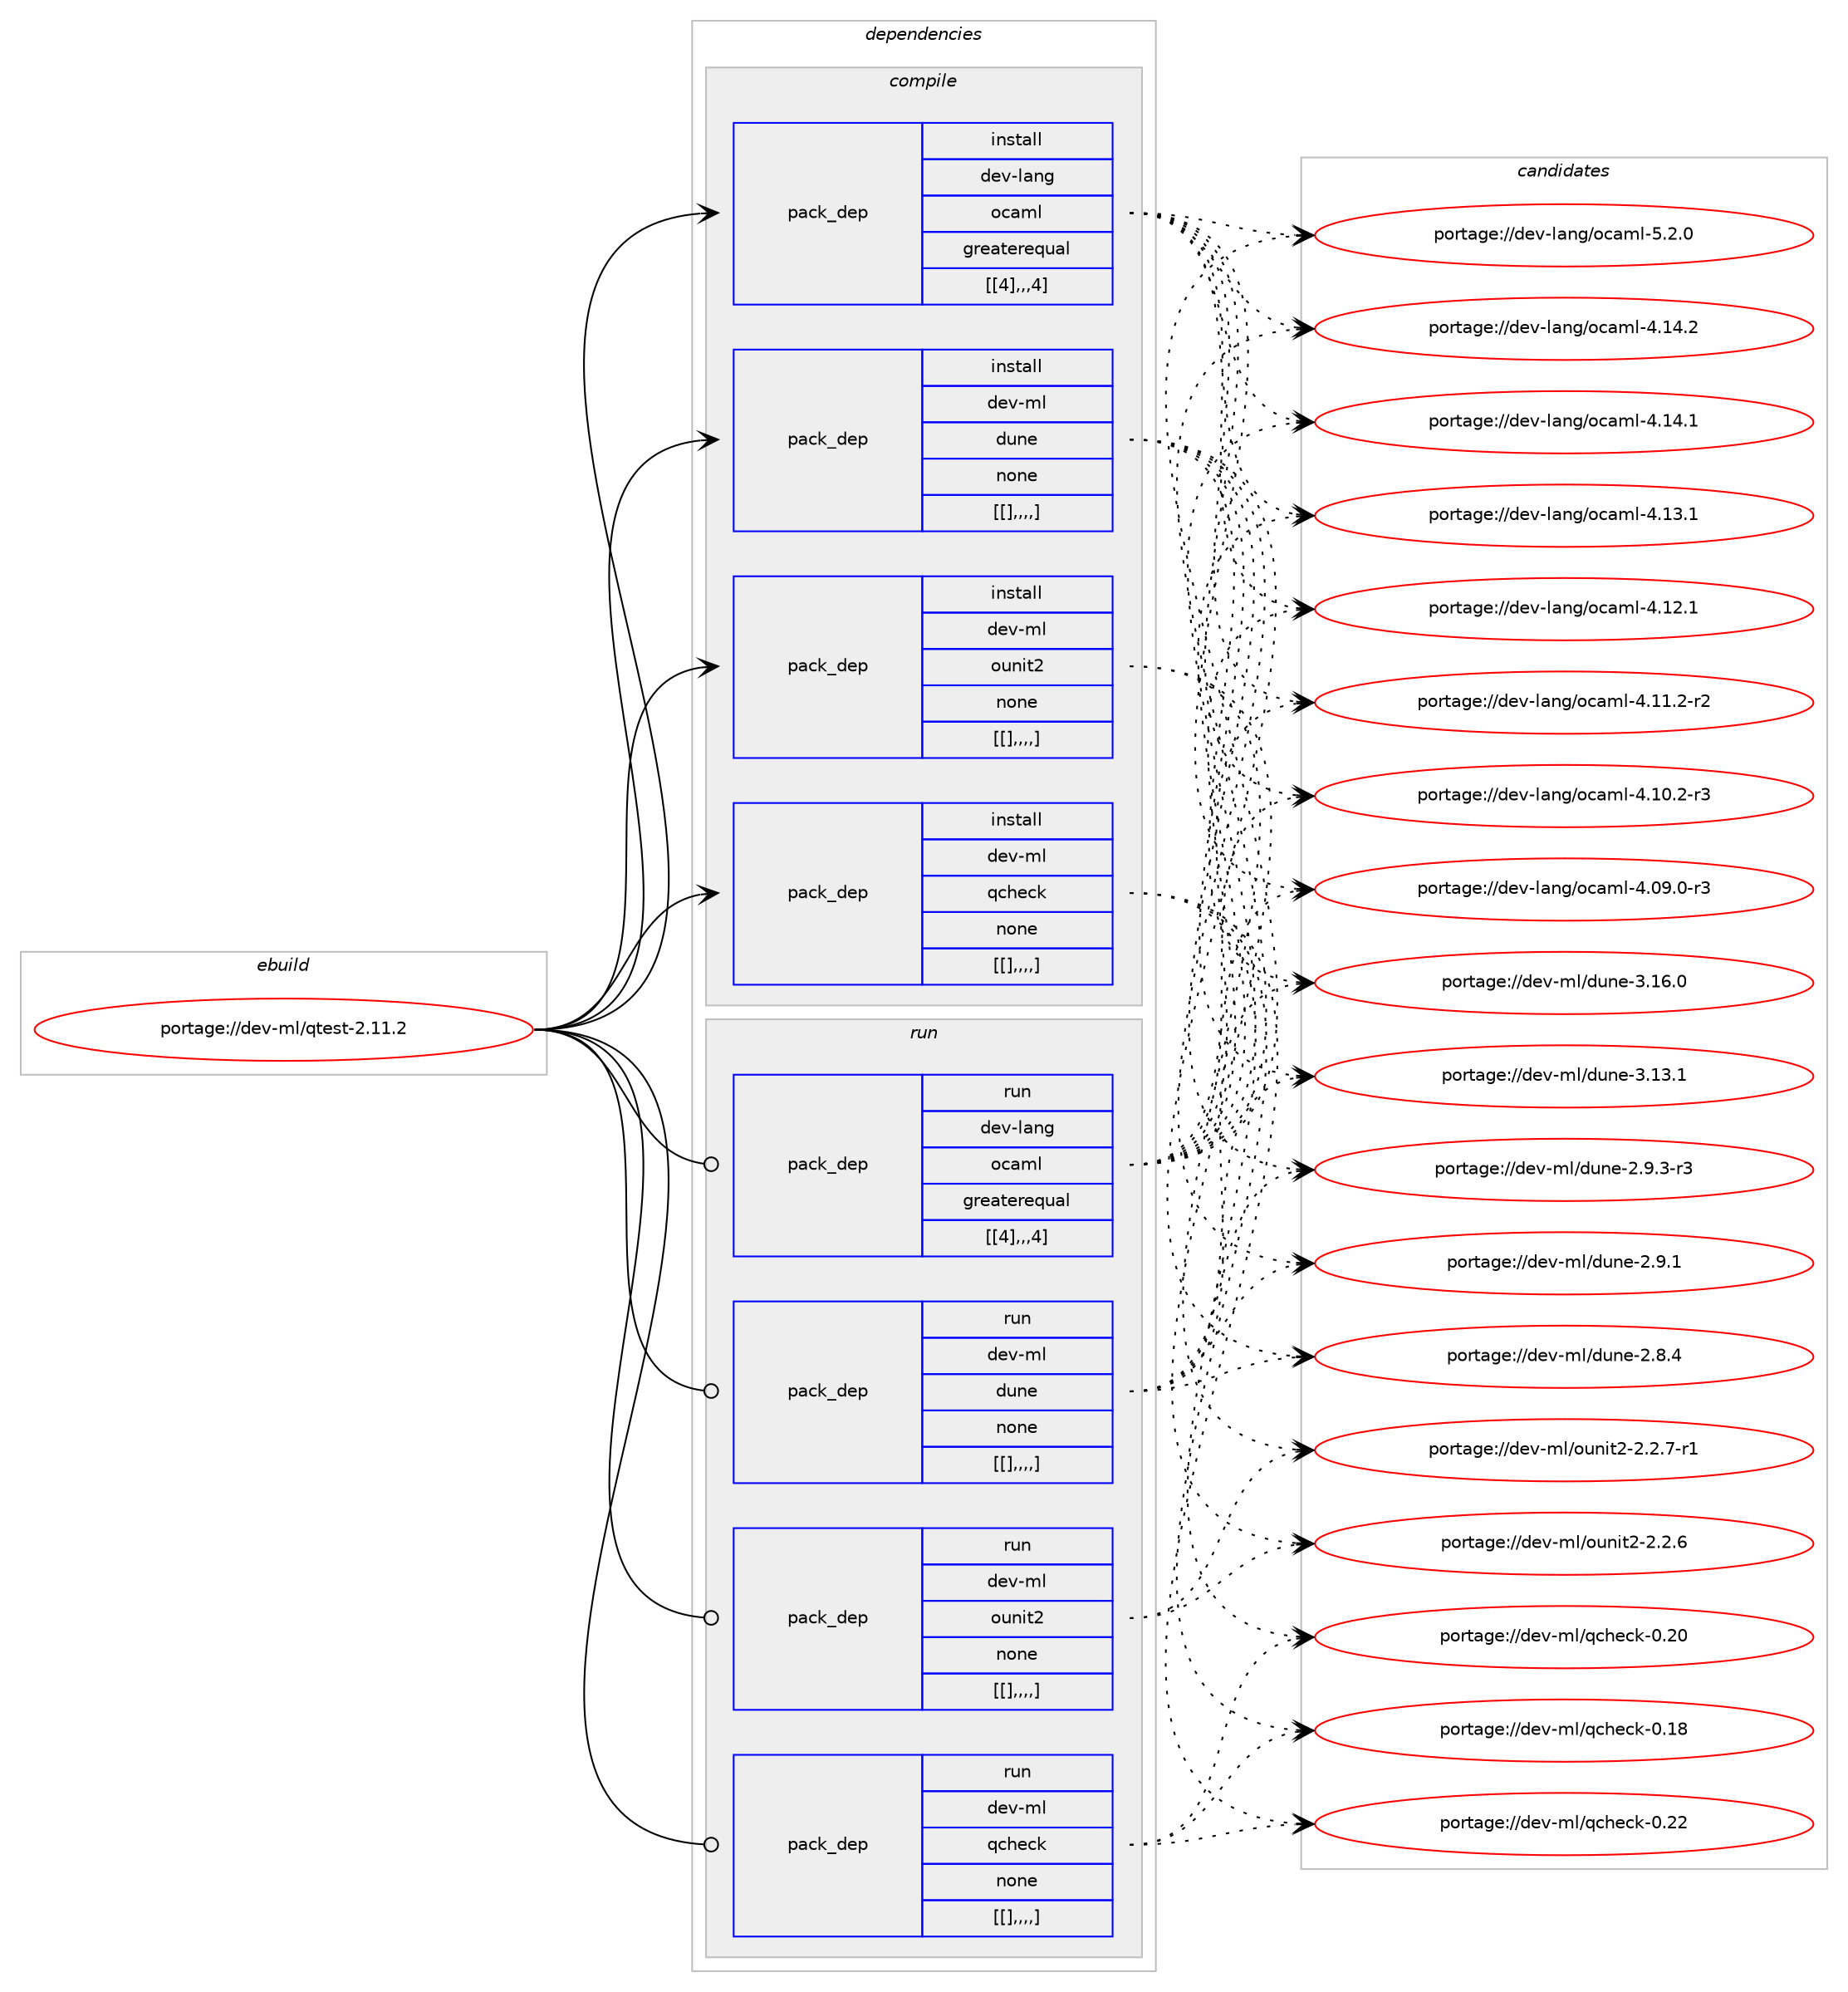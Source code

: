 digraph prolog {

# *************
# Graph options
# *************

newrank=true;
concentrate=true;
compound=true;
graph [rankdir=LR,fontname=Helvetica,fontsize=10,ranksep=1.5];#, ranksep=2.5, nodesep=0.2];
edge  [arrowhead=vee];
node  [fontname=Helvetica,fontsize=10];

# **********
# The ebuild
# **********

subgraph cluster_leftcol {
color=gray;
label=<<i>ebuild</i>>;
id [label="portage://dev-ml/qtest-2.11.2", color=red, width=4, href="../dev-ml/qtest-2.11.2.svg"];
}

# ****************
# The dependencies
# ****************

subgraph cluster_midcol {
color=gray;
label=<<i>dependencies</i>>;
subgraph cluster_compile {
fillcolor="#eeeeee";
style=filled;
label=<<i>compile</i>>;
subgraph pack93965 {
dependency125428 [label=<<TABLE BORDER="0" CELLBORDER="1" CELLSPACING="0" CELLPADDING="4" WIDTH="220"><TR><TD ROWSPAN="6" CELLPADDING="30">pack_dep</TD></TR><TR><TD WIDTH="110">install</TD></TR><TR><TD>dev-lang</TD></TR><TR><TD>ocaml</TD></TR><TR><TD>greaterequal</TD></TR><TR><TD>[[4],,,4]</TD></TR></TABLE>>, shape=none, color=blue];
}
id:e -> dependency125428:w [weight=20,style="solid",arrowhead="vee"];
subgraph pack93966 {
dependency125429 [label=<<TABLE BORDER="0" CELLBORDER="1" CELLSPACING="0" CELLPADDING="4" WIDTH="220"><TR><TD ROWSPAN="6" CELLPADDING="30">pack_dep</TD></TR><TR><TD WIDTH="110">install</TD></TR><TR><TD>dev-ml</TD></TR><TR><TD>dune</TD></TR><TR><TD>none</TD></TR><TR><TD>[[],,,,]</TD></TR></TABLE>>, shape=none, color=blue];
}
id:e -> dependency125429:w [weight=20,style="solid",arrowhead="vee"];
subgraph pack93967 {
dependency125430 [label=<<TABLE BORDER="0" CELLBORDER="1" CELLSPACING="0" CELLPADDING="4" WIDTH="220"><TR><TD ROWSPAN="6" CELLPADDING="30">pack_dep</TD></TR><TR><TD WIDTH="110">install</TD></TR><TR><TD>dev-ml</TD></TR><TR><TD>ounit2</TD></TR><TR><TD>none</TD></TR><TR><TD>[[],,,,]</TD></TR></TABLE>>, shape=none, color=blue];
}
id:e -> dependency125430:w [weight=20,style="solid",arrowhead="vee"];
subgraph pack93968 {
dependency125431 [label=<<TABLE BORDER="0" CELLBORDER="1" CELLSPACING="0" CELLPADDING="4" WIDTH="220"><TR><TD ROWSPAN="6" CELLPADDING="30">pack_dep</TD></TR><TR><TD WIDTH="110">install</TD></TR><TR><TD>dev-ml</TD></TR><TR><TD>qcheck</TD></TR><TR><TD>none</TD></TR><TR><TD>[[],,,,]</TD></TR></TABLE>>, shape=none, color=blue];
}
id:e -> dependency125431:w [weight=20,style="solid",arrowhead="vee"];
}
subgraph cluster_compileandrun {
fillcolor="#eeeeee";
style=filled;
label=<<i>compile and run</i>>;
}
subgraph cluster_run {
fillcolor="#eeeeee";
style=filled;
label=<<i>run</i>>;
subgraph pack93969 {
dependency125432 [label=<<TABLE BORDER="0" CELLBORDER="1" CELLSPACING="0" CELLPADDING="4" WIDTH="220"><TR><TD ROWSPAN="6" CELLPADDING="30">pack_dep</TD></TR><TR><TD WIDTH="110">run</TD></TR><TR><TD>dev-lang</TD></TR><TR><TD>ocaml</TD></TR><TR><TD>greaterequal</TD></TR><TR><TD>[[4],,,4]</TD></TR></TABLE>>, shape=none, color=blue];
}
id:e -> dependency125432:w [weight=20,style="solid",arrowhead="odot"];
subgraph pack93970 {
dependency125433 [label=<<TABLE BORDER="0" CELLBORDER="1" CELLSPACING="0" CELLPADDING="4" WIDTH="220"><TR><TD ROWSPAN="6" CELLPADDING="30">pack_dep</TD></TR><TR><TD WIDTH="110">run</TD></TR><TR><TD>dev-ml</TD></TR><TR><TD>dune</TD></TR><TR><TD>none</TD></TR><TR><TD>[[],,,,]</TD></TR></TABLE>>, shape=none, color=blue];
}
id:e -> dependency125433:w [weight=20,style="solid",arrowhead="odot"];
subgraph pack93971 {
dependency125434 [label=<<TABLE BORDER="0" CELLBORDER="1" CELLSPACING="0" CELLPADDING="4" WIDTH="220"><TR><TD ROWSPAN="6" CELLPADDING="30">pack_dep</TD></TR><TR><TD WIDTH="110">run</TD></TR><TR><TD>dev-ml</TD></TR><TR><TD>ounit2</TD></TR><TR><TD>none</TD></TR><TR><TD>[[],,,,]</TD></TR></TABLE>>, shape=none, color=blue];
}
id:e -> dependency125434:w [weight=20,style="solid",arrowhead="odot"];
subgraph pack93972 {
dependency125435 [label=<<TABLE BORDER="0" CELLBORDER="1" CELLSPACING="0" CELLPADDING="4" WIDTH="220"><TR><TD ROWSPAN="6" CELLPADDING="30">pack_dep</TD></TR><TR><TD WIDTH="110">run</TD></TR><TR><TD>dev-ml</TD></TR><TR><TD>qcheck</TD></TR><TR><TD>none</TD></TR><TR><TD>[[],,,,]</TD></TR></TABLE>>, shape=none, color=blue];
}
id:e -> dependency125435:w [weight=20,style="solid",arrowhead="odot"];
}
}

# **************
# The candidates
# **************

subgraph cluster_choices {
rank=same;
color=gray;
label=<<i>candidates</i>>;

subgraph choice93965 {
color=black;
nodesep=1;
choice1001011184510897110103471119997109108455346504648 [label="portage://dev-lang/ocaml-5.2.0", color=red, width=4,href="../dev-lang/ocaml-5.2.0.svg"];
choice100101118451089711010347111999710910845524649524650 [label="portage://dev-lang/ocaml-4.14.2", color=red, width=4,href="../dev-lang/ocaml-4.14.2.svg"];
choice100101118451089711010347111999710910845524649524649 [label="portage://dev-lang/ocaml-4.14.1", color=red, width=4,href="../dev-lang/ocaml-4.14.1.svg"];
choice100101118451089711010347111999710910845524649514649 [label="portage://dev-lang/ocaml-4.13.1", color=red, width=4,href="../dev-lang/ocaml-4.13.1.svg"];
choice100101118451089711010347111999710910845524649504649 [label="portage://dev-lang/ocaml-4.12.1", color=red, width=4,href="../dev-lang/ocaml-4.12.1.svg"];
choice1001011184510897110103471119997109108455246494946504511450 [label="portage://dev-lang/ocaml-4.11.2-r2", color=red, width=4,href="../dev-lang/ocaml-4.11.2-r2.svg"];
choice1001011184510897110103471119997109108455246494846504511451 [label="portage://dev-lang/ocaml-4.10.2-r3", color=red, width=4,href="../dev-lang/ocaml-4.10.2-r3.svg"];
choice1001011184510897110103471119997109108455246485746484511451 [label="portage://dev-lang/ocaml-4.09.0-r3", color=red, width=4,href="../dev-lang/ocaml-4.09.0-r3.svg"];
dependency125428:e -> choice1001011184510897110103471119997109108455346504648:w [style=dotted,weight="100"];
dependency125428:e -> choice100101118451089711010347111999710910845524649524650:w [style=dotted,weight="100"];
dependency125428:e -> choice100101118451089711010347111999710910845524649524649:w [style=dotted,weight="100"];
dependency125428:e -> choice100101118451089711010347111999710910845524649514649:w [style=dotted,weight="100"];
dependency125428:e -> choice100101118451089711010347111999710910845524649504649:w [style=dotted,weight="100"];
dependency125428:e -> choice1001011184510897110103471119997109108455246494946504511450:w [style=dotted,weight="100"];
dependency125428:e -> choice1001011184510897110103471119997109108455246494846504511451:w [style=dotted,weight="100"];
dependency125428:e -> choice1001011184510897110103471119997109108455246485746484511451:w [style=dotted,weight="100"];
}
subgraph choice93966 {
color=black;
nodesep=1;
choice100101118451091084710011711010145514649544648 [label="portage://dev-ml/dune-3.16.0", color=red, width=4,href="../dev-ml/dune-3.16.0.svg"];
choice100101118451091084710011711010145514649514649 [label="portage://dev-ml/dune-3.13.1", color=red, width=4,href="../dev-ml/dune-3.13.1.svg"];
choice10010111845109108471001171101014550465746514511451 [label="portage://dev-ml/dune-2.9.3-r3", color=red, width=4,href="../dev-ml/dune-2.9.3-r3.svg"];
choice1001011184510910847100117110101455046574649 [label="portage://dev-ml/dune-2.9.1", color=red, width=4,href="../dev-ml/dune-2.9.1.svg"];
choice1001011184510910847100117110101455046564652 [label="portage://dev-ml/dune-2.8.4", color=red, width=4,href="../dev-ml/dune-2.8.4.svg"];
dependency125429:e -> choice100101118451091084710011711010145514649544648:w [style=dotted,weight="100"];
dependency125429:e -> choice100101118451091084710011711010145514649514649:w [style=dotted,weight="100"];
dependency125429:e -> choice10010111845109108471001171101014550465746514511451:w [style=dotted,weight="100"];
dependency125429:e -> choice1001011184510910847100117110101455046574649:w [style=dotted,weight="100"];
dependency125429:e -> choice1001011184510910847100117110101455046564652:w [style=dotted,weight="100"];
}
subgraph choice93967 {
color=black;
nodesep=1;
choice1001011184510910847111117110105116504550465046554511449 [label="portage://dev-ml/ounit2-2.2.7-r1", color=red, width=4,href="../dev-ml/ounit2-2.2.7-r1.svg"];
choice100101118451091084711111711010511650455046504654 [label="portage://dev-ml/ounit2-2.2.6", color=red, width=4,href="../dev-ml/ounit2-2.2.6.svg"];
dependency125430:e -> choice1001011184510910847111117110105116504550465046554511449:w [style=dotted,weight="100"];
dependency125430:e -> choice100101118451091084711111711010511650455046504654:w [style=dotted,weight="100"];
}
subgraph choice93968 {
color=black;
nodesep=1;
choice100101118451091084711399104101991074548465050 [label="portage://dev-ml/qcheck-0.22", color=red, width=4,href="../dev-ml/qcheck-0.22.svg"];
choice100101118451091084711399104101991074548465048 [label="portage://dev-ml/qcheck-0.20", color=red, width=4,href="../dev-ml/qcheck-0.20.svg"];
choice100101118451091084711399104101991074548464956 [label="portage://dev-ml/qcheck-0.18", color=red, width=4,href="../dev-ml/qcheck-0.18.svg"];
dependency125431:e -> choice100101118451091084711399104101991074548465050:w [style=dotted,weight="100"];
dependency125431:e -> choice100101118451091084711399104101991074548465048:w [style=dotted,weight="100"];
dependency125431:e -> choice100101118451091084711399104101991074548464956:w [style=dotted,weight="100"];
}
subgraph choice93969 {
color=black;
nodesep=1;
choice1001011184510897110103471119997109108455346504648 [label="portage://dev-lang/ocaml-5.2.0", color=red, width=4,href="../dev-lang/ocaml-5.2.0.svg"];
choice100101118451089711010347111999710910845524649524650 [label="portage://dev-lang/ocaml-4.14.2", color=red, width=4,href="../dev-lang/ocaml-4.14.2.svg"];
choice100101118451089711010347111999710910845524649524649 [label="portage://dev-lang/ocaml-4.14.1", color=red, width=4,href="../dev-lang/ocaml-4.14.1.svg"];
choice100101118451089711010347111999710910845524649514649 [label="portage://dev-lang/ocaml-4.13.1", color=red, width=4,href="../dev-lang/ocaml-4.13.1.svg"];
choice100101118451089711010347111999710910845524649504649 [label="portage://dev-lang/ocaml-4.12.1", color=red, width=4,href="../dev-lang/ocaml-4.12.1.svg"];
choice1001011184510897110103471119997109108455246494946504511450 [label="portage://dev-lang/ocaml-4.11.2-r2", color=red, width=4,href="../dev-lang/ocaml-4.11.2-r2.svg"];
choice1001011184510897110103471119997109108455246494846504511451 [label="portage://dev-lang/ocaml-4.10.2-r3", color=red, width=4,href="../dev-lang/ocaml-4.10.2-r3.svg"];
choice1001011184510897110103471119997109108455246485746484511451 [label="portage://dev-lang/ocaml-4.09.0-r3", color=red, width=4,href="../dev-lang/ocaml-4.09.0-r3.svg"];
dependency125432:e -> choice1001011184510897110103471119997109108455346504648:w [style=dotted,weight="100"];
dependency125432:e -> choice100101118451089711010347111999710910845524649524650:w [style=dotted,weight="100"];
dependency125432:e -> choice100101118451089711010347111999710910845524649524649:w [style=dotted,weight="100"];
dependency125432:e -> choice100101118451089711010347111999710910845524649514649:w [style=dotted,weight="100"];
dependency125432:e -> choice100101118451089711010347111999710910845524649504649:w [style=dotted,weight="100"];
dependency125432:e -> choice1001011184510897110103471119997109108455246494946504511450:w [style=dotted,weight="100"];
dependency125432:e -> choice1001011184510897110103471119997109108455246494846504511451:w [style=dotted,weight="100"];
dependency125432:e -> choice1001011184510897110103471119997109108455246485746484511451:w [style=dotted,weight="100"];
}
subgraph choice93970 {
color=black;
nodesep=1;
choice100101118451091084710011711010145514649544648 [label="portage://dev-ml/dune-3.16.0", color=red, width=4,href="../dev-ml/dune-3.16.0.svg"];
choice100101118451091084710011711010145514649514649 [label="portage://dev-ml/dune-3.13.1", color=red, width=4,href="../dev-ml/dune-3.13.1.svg"];
choice10010111845109108471001171101014550465746514511451 [label="portage://dev-ml/dune-2.9.3-r3", color=red, width=4,href="../dev-ml/dune-2.9.3-r3.svg"];
choice1001011184510910847100117110101455046574649 [label="portage://dev-ml/dune-2.9.1", color=red, width=4,href="../dev-ml/dune-2.9.1.svg"];
choice1001011184510910847100117110101455046564652 [label="portage://dev-ml/dune-2.8.4", color=red, width=4,href="../dev-ml/dune-2.8.4.svg"];
dependency125433:e -> choice100101118451091084710011711010145514649544648:w [style=dotted,weight="100"];
dependency125433:e -> choice100101118451091084710011711010145514649514649:w [style=dotted,weight="100"];
dependency125433:e -> choice10010111845109108471001171101014550465746514511451:w [style=dotted,weight="100"];
dependency125433:e -> choice1001011184510910847100117110101455046574649:w [style=dotted,weight="100"];
dependency125433:e -> choice1001011184510910847100117110101455046564652:w [style=dotted,weight="100"];
}
subgraph choice93971 {
color=black;
nodesep=1;
choice1001011184510910847111117110105116504550465046554511449 [label="portage://dev-ml/ounit2-2.2.7-r1", color=red, width=4,href="../dev-ml/ounit2-2.2.7-r1.svg"];
choice100101118451091084711111711010511650455046504654 [label="portage://dev-ml/ounit2-2.2.6", color=red, width=4,href="../dev-ml/ounit2-2.2.6.svg"];
dependency125434:e -> choice1001011184510910847111117110105116504550465046554511449:w [style=dotted,weight="100"];
dependency125434:e -> choice100101118451091084711111711010511650455046504654:w [style=dotted,weight="100"];
}
subgraph choice93972 {
color=black;
nodesep=1;
choice100101118451091084711399104101991074548465050 [label="portage://dev-ml/qcheck-0.22", color=red, width=4,href="../dev-ml/qcheck-0.22.svg"];
choice100101118451091084711399104101991074548465048 [label="portage://dev-ml/qcheck-0.20", color=red, width=4,href="../dev-ml/qcheck-0.20.svg"];
choice100101118451091084711399104101991074548464956 [label="portage://dev-ml/qcheck-0.18", color=red, width=4,href="../dev-ml/qcheck-0.18.svg"];
dependency125435:e -> choice100101118451091084711399104101991074548465050:w [style=dotted,weight="100"];
dependency125435:e -> choice100101118451091084711399104101991074548465048:w [style=dotted,weight="100"];
dependency125435:e -> choice100101118451091084711399104101991074548464956:w [style=dotted,weight="100"];
}
}

}
